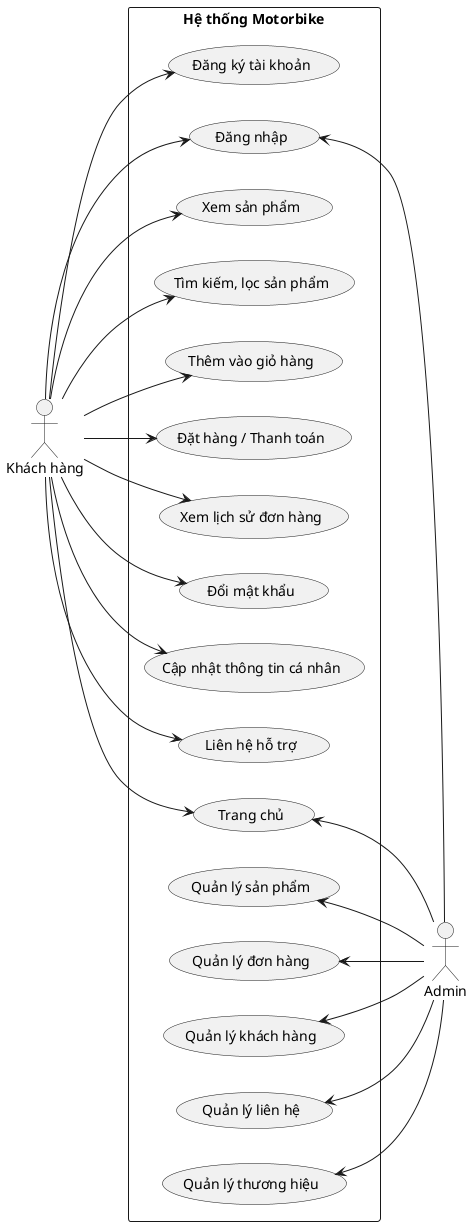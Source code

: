 @startuml
left to right direction
skinparam packageStyle rectangle

actor "Khách hàng" as Customer
rectangle "Hệ thống Motorbike" {
    usecase "Đăng ký tài khoản" as UC1
    usecase "Đăng nhập" as UC2
    usecase "Xem sản phẩm" as UC3
    usecase "Tìm kiếm, lọc sản phẩm" as UC4
    usecase "Thêm vào giỏ hàng" as UC5
    usecase "Đặt hàng / Thanh toán" as UC6
    usecase "Xem lịch sử đơn hàng" as UC7
    usecase "Đổi mật khẩu" as UC8
    usecase "Cập nhật thông tin cá nhân" as UC9
    usecase "Liên hệ hỗ trợ" as UC10
    usecase "Trang chủ" as UC15
    usecase "Quản lý sản phẩm" as UC11
    usecase "Quản lý đơn hàng" as UC12
    usecase "Quản lý khách hàng" as UC13
    usecase "Quản lý liên hệ" as UC14
    usecase "Quản lý thương hiệu" as UC16
}
actor "Admin" as Admin

' Liên kết Khách hàng (bên trái)
Customer --> UC1
Customer --> UC2
Customer --> UC3
Customer --> UC4
Customer --> UC5
Customer --> UC6
Customer --> UC7
Customer --> UC8
Customer --> UC9
Customer --> UC10
Customer --> UC15

' Liên kết Admin (bên phải)
UC2 <-- Admin
UC11 <-- Admin
UC12 <-- Admin
UC13 <-- Admin
UC14 <-- Admin
UC15 <-- Admin
UC16 <-- Admin

@enduml